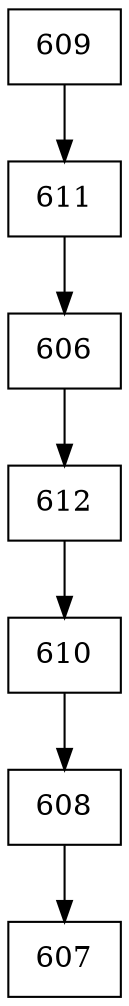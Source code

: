 digraph G {
  node [shape=record];
  node0 [label="{609}"];
  node0 -> node1;
  node1 [label="{611}"];
  node1 -> node2;
  node2 [label="{606}"];
  node2 -> node3;
  node3 [label="{612}"];
  node3 -> node4;
  node4 [label="{610}"];
  node4 -> node5;
  node5 [label="{608}"];
  node5 -> node6;
  node6 [label="{607}"];
}
